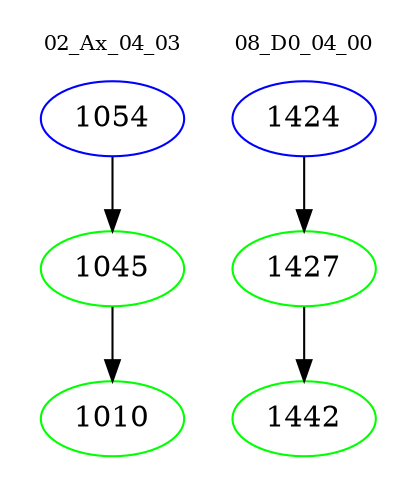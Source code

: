 digraph{
subgraph cluster_0 {
color = white
label = "02_Ax_04_03";
fontsize=10;
T0_1054 [label="1054", color="blue"]
T0_1054 -> T0_1045 [color="black"]
T0_1045 [label="1045", color="green"]
T0_1045 -> T0_1010 [color="black"]
T0_1010 [label="1010", color="green"]
}
subgraph cluster_1 {
color = white
label = "08_D0_04_00";
fontsize=10;
T1_1424 [label="1424", color="blue"]
T1_1424 -> T1_1427 [color="black"]
T1_1427 [label="1427", color="green"]
T1_1427 -> T1_1442 [color="black"]
T1_1442 [label="1442", color="green"]
}
}
